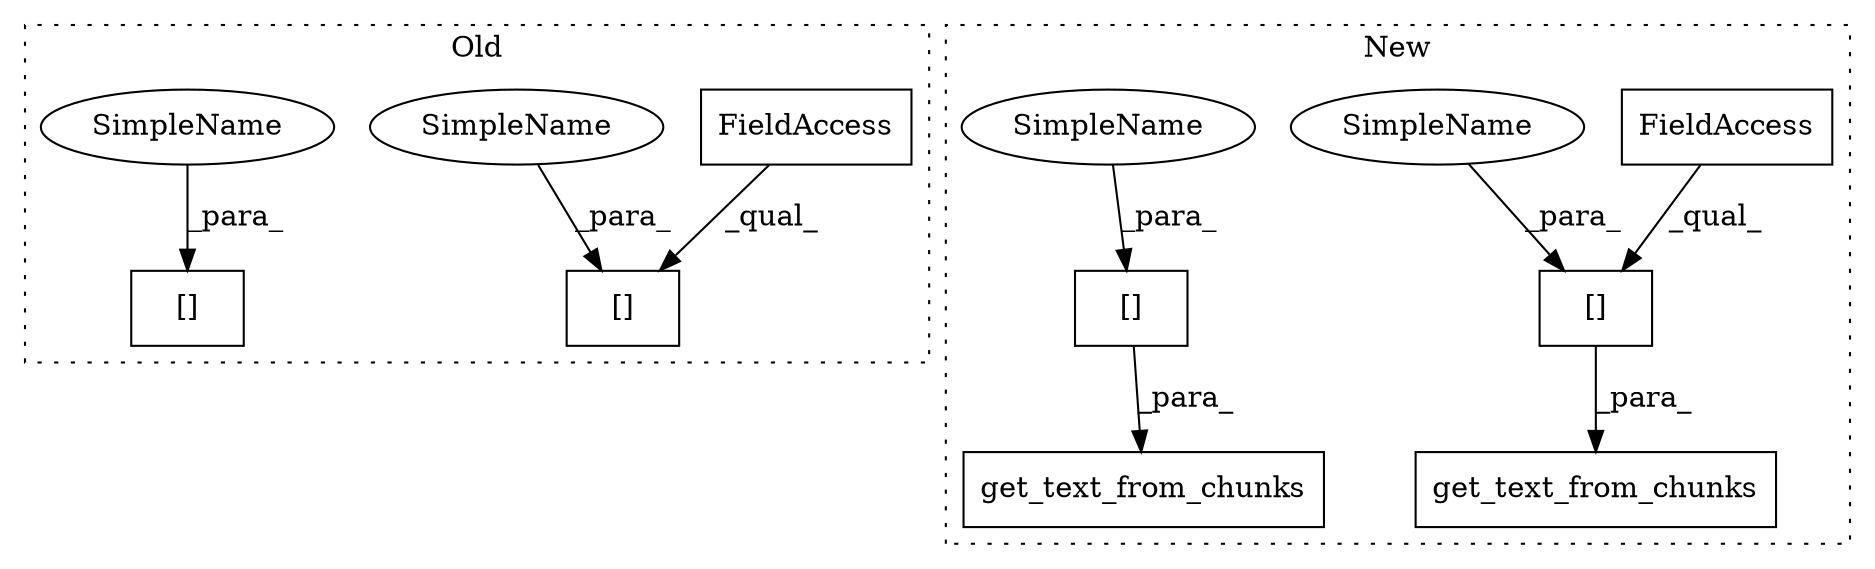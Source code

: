 digraph G {
subgraph cluster0 {
1 [label="[]" a="2" s="7446,7470" l="10,1" shape="box"];
4 [label="[]" a="2" s="7733,7757" l="10,1" shape="box"];
5 [label="FieldAccess" a="22" s="7733" l="9" shape="box"];
9 [label="SimpleName" a="42" s="7743" l="14" shape="ellipse"];
10 [label="SimpleName" a="42" s="7456" l="14" shape="ellipse"];
label = "Old";
style="dotted";
}
subgraph cluster1 {
2 [label="get_text_from_chunks" a="32" s="7764,7800" l="21,1" shape="box"];
3 [label="[]" a="2" s="7785,7799" l="10,1" shape="box"];
6 [label="[]" a="2" s="7785,7799" l="10,1" shape="box"];
7 [label="FieldAccess" a="22" s="7785" l="9" shape="box"];
8 [label="get_text_from_chunks" a="32" s="7764,7800" l="21,1" shape="box"];
11 [label="SimpleName" a="42" s="7795" l="4" shape="ellipse"];
12 [label="SimpleName" a="42" s="7795" l="4" shape="ellipse"];
label = "New";
style="dotted";
}
3 -> 2 [label="_para_"];
5 -> 4 [label="_qual_"];
6 -> 8 [label="_para_"];
7 -> 3 [label="_qual_"];
9 -> 4 [label="_para_"];
10 -> 1 [label="_para_"];
11 -> 3 [label="_para_"];
12 -> 6 [label="_para_"];
}